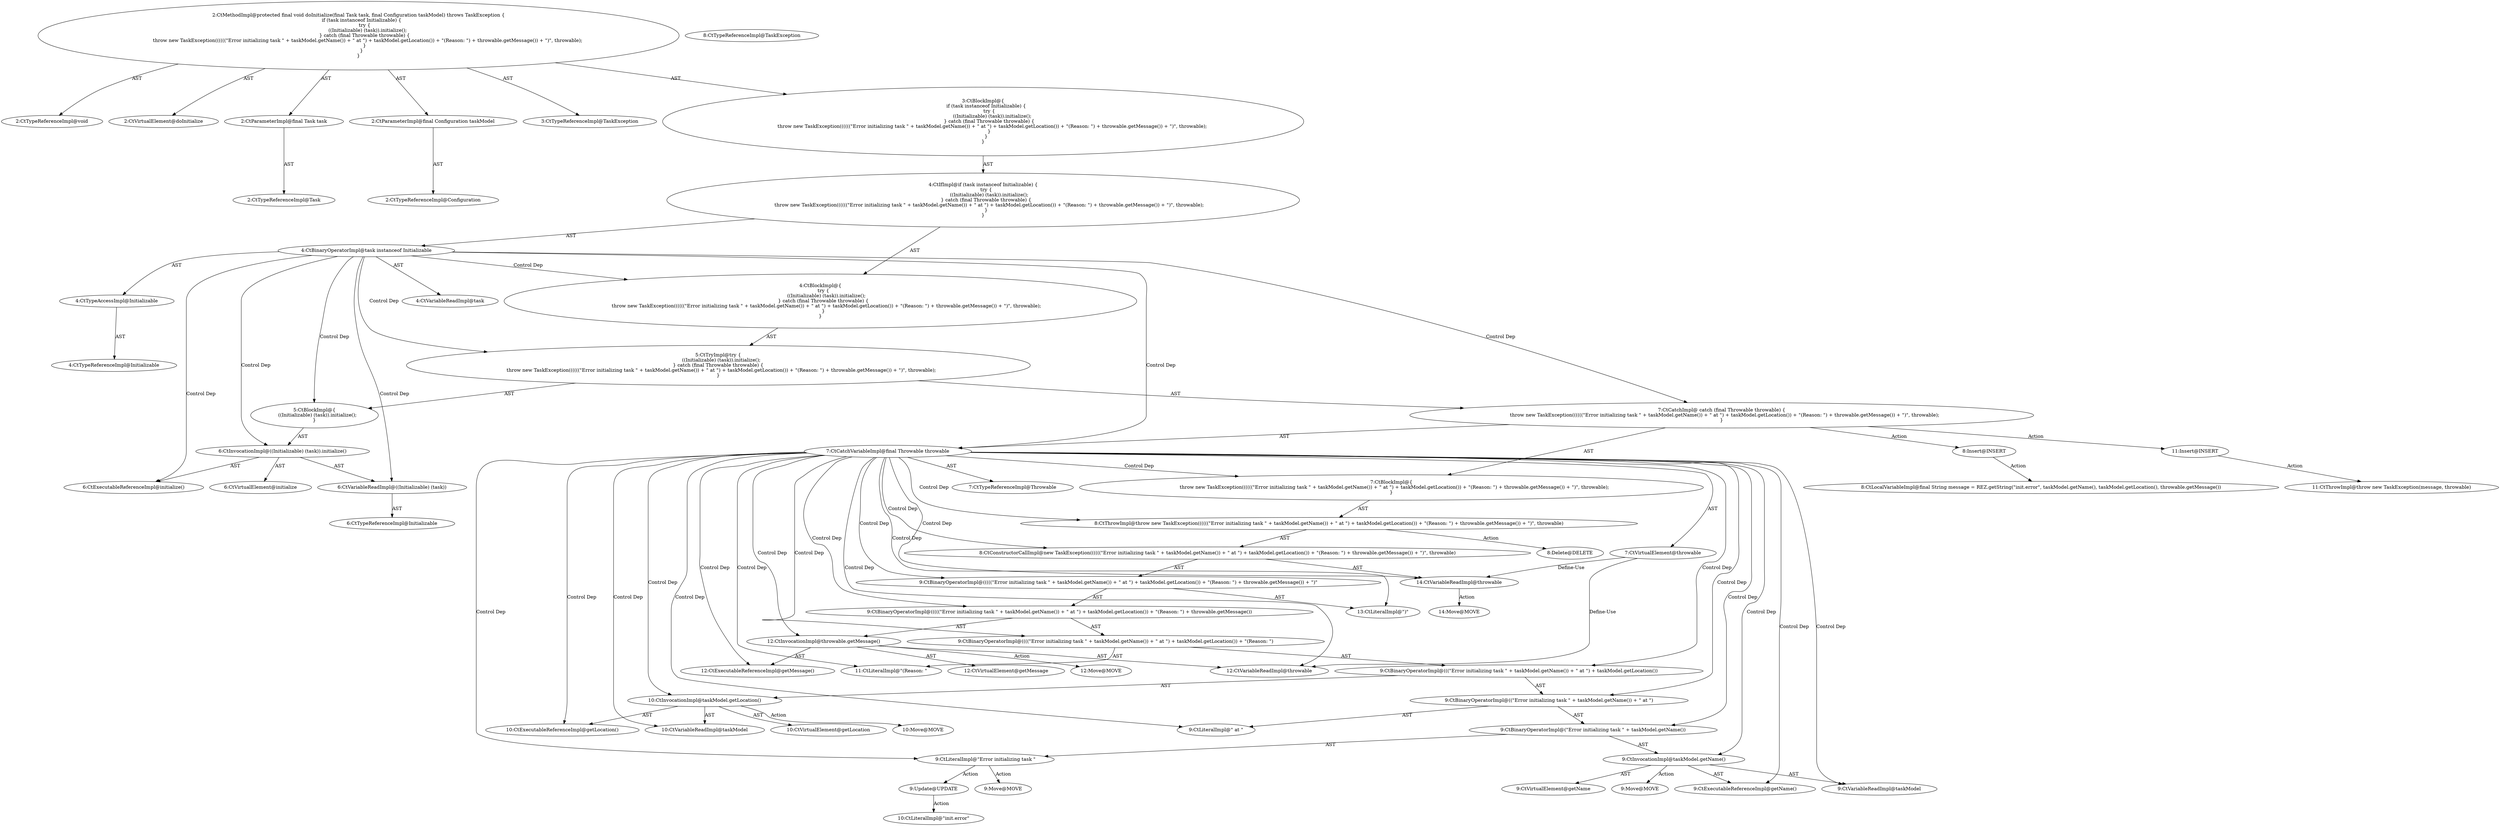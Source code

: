 digraph "doInitialize#?,Task,Configuration" {
0 [label="2:CtTypeReferenceImpl@void" shape=ellipse]
1 [label="2:CtVirtualElement@doInitialize" shape=ellipse]
2 [label="2:CtParameterImpl@final Task task" shape=ellipse]
3 [label="2:CtTypeReferenceImpl@Task" shape=ellipse]
4 [label="2:CtParameterImpl@final Configuration taskModel" shape=ellipse]
5 [label="2:CtTypeReferenceImpl@Configuration" shape=ellipse]
6 [label="3:CtTypeReferenceImpl@TaskException" shape=ellipse]
7 [label="4:CtVariableReadImpl@task" shape=ellipse]
8 [label="4:CtTypeAccessImpl@Initializable" shape=ellipse]
9 [label="4:CtTypeReferenceImpl@Initializable" shape=ellipse]
10 [label="4:CtBinaryOperatorImpl@task instanceof Initializable" shape=ellipse]
11 [label="6:CtExecutableReferenceImpl@initialize()" shape=ellipse]
12 [label="6:CtVirtualElement@initialize" shape=ellipse]
13 [label="6:CtVariableReadImpl@((Initializable) (task))" shape=ellipse]
14 [label="6:CtTypeReferenceImpl@Initializable" shape=ellipse]
15 [label="6:CtInvocationImpl@((Initializable) (task)).initialize()" shape=ellipse]
16 [label="5:CtBlockImpl@\{
    ((Initializable) (task)).initialize();
\}" shape=ellipse]
17 [label="7:CtVirtualElement@throwable" shape=ellipse]
18 [label="7:CtTypeReferenceImpl@Throwable" shape=ellipse]
19 [label="7:CtCatchVariableImpl@final Throwable throwable" shape=ellipse]
20 [label="8:CtTypeReferenceImpl@TaskException" shape=ellipse]
21 [label="9:CtLiteralImpl@\"Error initializing task \"" shape=ellipse]
22 [label="9:CtExecutableReferenceImpl@getName()" shape=ellipse]
23 [label="9:CtVirtualElement@getName" shape=ellipse]
24 [label="9:CtVariableReadImpl@taskModel" shape=ellipse]
25 [label="9:CtInvocationImpl@taskModel.getName()" shape=ellipse]
26 [label="9:CtBinaryOperatorImpl@(\"Error initializing task \" + taskModel.getName())" shape=ellipse]
27 [label="9:CtLiteralImpl@\" at \"" shape=ellipse]
28 [label="9:CtBinaryOperatorImpl@((\"Error initializing task \" + taskModel.getName()) + \" at \")" shape=ellipse]
29 [label="10:CtExecutableReferenceImpl@getLocation()" shape=ellipse]
30 [label="10:CtVirtualElement@getLocation" shape=ellipse]
31 [label="10:CtVariableReadImpl@taskModel" shape=ellipse]
32 [label="10:CtInvocationImpl@taskModel.getLocation()" shape=ellipse]
33 [label="9:CtBinaryOperatorImpl@(((\"Error initializing task \" + taskModel.getName()) + \" at \") + taskModel.getLocation())" shape=ellipse]
34 [label="11:CtLiteralImpl@\"(Reason: \"" shape=ellipse]
35 [label="9:CtBinaryOperatorImpl@((((\"Error initializing task \" + taskModel.getName()) + \" at \") + taskModel.getLocation()) + \"(Reason: \")" shape=ellipse]
36 [label="12:CtExecutableReferenceImpl@getMessage()" shape=ellipse]
37 [label="12:CtVirtualElement@getMessage" shape=ellipse]
38 [label="12:CtVariableReadImpl@throwable" shape=ellipse]
39 [label="12:CtInvocationImpl@throwable.getMessage()" shape=ellipse]
40 [label="9:CtBinaryOperatorImpl@(((((\"Error initializing task \" + taskModel.getName()) + \" at \") + taskModel.getLocation()) + \"(Reason: \") + throwable.getMessage())" shape=ellipse]
41 [label="13:CtLiteralImpl@\")\"" shape=ellipse]
42 [label="9:CtBinaryOperatorImpl@(((((\"Error initializing task \" + taskModel.getName()) + \" at \") + taskModel.getLocation()) + \"(Reason: \") + throwable.getMessage()) + \")\"" shape=ellipse]
43 [label="14:CtVariableReadImpl@throwable" shape=ellipse]
44 [label="8:CtConstructorCallImpl@new TaskException((((((\"Error initializing task \" + taskModel.getName()) + \" at \") + taskModel.getLocation()) + \"(Reason: \") + throwable.getMessage()) + \")\", throwable)" shape=ellipse]
45 [label="8:CtThrowImpl@throw new TaskException((((((\"Error initializing task \" + taskModel.getName()) + \" at \") + taskModel.getLocation()) + \"(Reason: \") + throwable.getMessage()) + \")\", throwable)" shape=ellipse]
46 [label="7:CtBlockImpl@\{
    throw new TaskException((((((\"Error initializing task \" + taskModel.getName()) + \" at \") + taskModel.getLocation()) + \"(Reason: \") + throwable.getMessage()) + \")\", throwable);
\}" shape=ellipse]
47 [label="7:CtCatchImpl@ catch (final Throwable throwable) \{
    throw new TaskException((((((\"Error initializing task \" + taskModel.getName()) + \" at \") + taskModel.getLocation()) + \"(Reason: \") + throwable.getMessage()) + \")\", throwable);
\}" shape=ellipse]
48 [label="5:CtTryImpl@try \{
    ((Initializable) (task)).initialize();
\} catch (final Throwable throwable) \{
    throw new TaskException((((((\"Error initializing task \" + taskModel.getName()) + \" at \") + taskModel.getLocation()) + \"(Reason: \") + throwable.getMessage()) + \")\", throwable);
\}" shape=ellipse]
49 [label="4:CtBlockImpl@\{
    try \{
        ((Initializable) (task)).initialize();
    \} catch (final Throwable throwable) \{
        throw new TaskException((((((\"Error initializing task \" + taskModel.getName()) + \" at \") + taskModel.getLocation()) + \"(Reason: \") + throwable.getMessage()) + \")\", throwable);
    \}
\}" shape=ellipse]
50 [label="4:CtIfImpl@if (task instanceof Initializable) \{
    try \{
        ((Initializable) (task)).initialize();
    \} catch (final Throwable throwable) \{
        throw new TaskException((((((\"Error initializing task \" + taskModel.getName()) + \" at \") + taskModel.getLocation()) + \"(Reason: \") + throwable.getMessage()) + \")\", throwable);
    \}
\}" shape=ellipse]
51 [label="3:CtBlockImpl@\{
    if (task instanceof Initializable) \{
        try \{
            ((Initializable) (task)).initialize();
        \} catch (final Throwable throwable) \{
            throw new TaskException((((((\"Error initializing task \" + taskModel.getName()) + \" at \") + taskModel.getLocation()) + \"(Reason: \") + throwable.getMessage()) + \")\", throwable);
        \}
    \}
\}" shape=ellipse]
52 [label="2:CtMethodImpl@protected final void doInitialize(final Task task, final Configuration taskModel) throws TaskException \{
    if (task instanceof Initializable) \{
        try \{
            ((Initializable) (task)).initialize();
        \} catch (final Throwable throwable) \{
            throw new TaskException((((((\"Error initializing task \" + taskModel.getName()) + \" at \") + taskModel.getLocation()) + \"(Reason: \") + throwable.getMessage()) + \")\", throwable);
        \}
    \}
\}" shape=ellipse]
53 [label="9:Update@UPDATE" shape=ellipse]
54 [label="10:CtLiteralImpl@\"init.error\"" shape=ellipse]
55 [label="8:Delete@DELETE" shape=ellipse]
56 [label="8:Insert@INSERT" shape=ellipse]
57 [label="8:CtLocalVariableImpl@final String message = REZ.getString(\"init.error\", taskModel.getName(), taskModel.getLocation(), throwable.getMessage())" shape=ellipse]
58 [label="11:Insert@INSERT" shape=ellipse]
59 [label="11:CtThrowImpl@throw new TaskException(message, throwable)" shape=ellipse]
60 [label="9:Move@MOVE" shape=ellipse]
61 [label="9:Move@MOVE" shape=ellipse]
62 [label="10:Move@MOVE" shape=ellipse]
63 [label="12:Move@MOVE" shape=ellipse]
64 [label="14:Move@MOVE" shape=ellipse]
2 -> 3 [label="AST"];
4 -> 5 [label="AST"];
8 -> 9 [label="AST"];
10 -> 7 [label="AST"];
10 -> 8 [label="AST"];
10 -> 49 [label="Control Dep"];
10 -> 48 [label="Control Dep"];
10 -> 16 [label="Control Dep"];
10 -> 15 [label="Control Dep"];
10 -> 11 [label="Control Dep"];
10 -> 13 [label="Control Dep"];
10 -> 47 [label="Control Dep"];
10 -> 19 [label="Control Dep"];
13 -> 14 [label="AST"];
15 -> 12 [label="AST"];
15 -> 13 [label="AST"];
15 -> 11 [label="AST"];
16 -> 15 [label="AST"];
17 -> 38 [label="Define-Use"];
17 -> 43 [label="Define-Use"];
19 -> 17 [label="AST"];
19 -> 18 [label="AST"];
19 -> 46 [label="Control Dep"];
19 -> 45 [label="Control Dep"];
19 -> 44 [label="Control Dep"];
19 -> 42 [label="Control Dep"];
19 -> 40 [label="Control Dep"];
19 -> 35 [label="Control Dep"];
19 -> 33 [label="Control Dep"];
19 -> 28 [label="Control Dep"];
19 -> 26 [label="Control Dep"];
19 -> 21 [label="Control Dep"];
19 -> 25 [label="Control Dep"];
19 -> 22 [label="Control Dep"];
19 -> 24 [label="Control Dep"];
19 -> 27 [label="Control Dep"];
19 -> 32 [label="Control Dep"];
19 -> 29 [label="Control Dep"];
19 -> 31 [label="Control Dep"];
19 -> 34 [label="Control Dep"];
19 -> 39 [label="Control Dep"];
19 -> 36 [label="Control Dep"];
19 -> 38 [label="Control Dep"];
19 -> 41 [label="Control Dep"];
19 -> 43 [label="Control Dep"];
21 -> 53 [label="Action"];
21 -> 60 [label="Action"];
25 -> 23 [label="AST"];
25 -> 24 [label="AST"];
25 -> 22 [label="AST"];
25 -> 61 [label="Action"];
26 -> 21 [label="AST"];
26 -> 25 [label="AST"];
28 -> 26 [label="AST"];
28 -> 27 [label="AST"];
32 -> 30 [label="AST"];
32 -> 31 [label="AST"];
32 -> 29 [label="AST"];
32 -> 62 [label="Action"];
33 -> 28 [label="AST"];
33 -> 32 [label="AST"];
35 -> 33 [label="AST"];
35 -> 34 [label="AST"];
39 -> 37 [label="AST"];
39 -> 38 [label="AST"];
39 -> 36 [label="AST"];
39 -> 63 [label="Action"];
40 -> 35 [label="AST"];
40 -> 39 [label="AST"];
42 -> 40 [label="AST"];
42 -> 41 [label="AST"];
43 -> 64 [label="Action"];
44 -> 42 [label="AST"];
44 -> 43 [label="AST"];
45 -> 44 [label="AST"];
45 -> 55 [label="Action"];
46 -> 45 [label="AST"];
47 -> 19 [label="AST"];
47 -> 46 [label="AST"];
47 -> 56 [label="Action"];
47 -> 58 [label="Action"];
48 -> 16 [label="AST"];
48 -> 47 [label="AST"];
49 -> 48 [label="AST"];
50 -> 10 [label="AST"];
50 -> 49 [label="AST"];
51 -> 50 [label="AST"];
52 -> 1 [label="AST"];
52 -> 0 [label="AST"];
52 -> 2 [label="AST"];
52 -> 4 [label="AST"];
52 -> 6 [label="AST"];
52 -> 51 [label="AST"];
53 -> 54 [label="Action"];
56 -> 57 [label="Action"];
58 -> 59 [label="Action"];
}